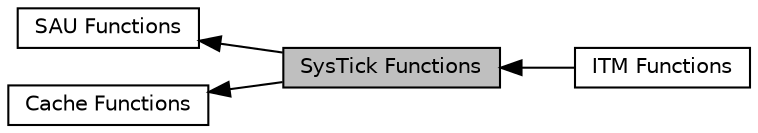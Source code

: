 digraph "SysTick Functions"
{
  edge [fontname="Helvetica",fontsize="10",labelfontname="Helvetica",labelfontsize="10"];
  node [fontname="Helvetica",fontsize="10",shape=box];
  rankdir=LR;
  Node2 [label="SAU Functions",height=0.2,width=0.4,color="black", fillcolor="white", style="filled",URL="$group___c_m_s_i_s___core___s_a_u_functions.html",tooltip="Functions that configure the SAU."];
  Node4 [label="ITM Functions",height=0.2,width=0.4,color="black", fillcolor="white", style="filled",URL="$group___c_m_s_i_s__core___debug_functions.html",tooltip="Functions that access the ITM debug interface."];
  Node3 [label="Cache Functions",height=0.2,width=0.4,color="black", fillcolor="white", style="filled",URL="$group___c_m_s_i_s___core___cache_functions.html",tooltip="Functions that configure Instruction and Data cache."];
  Node1 [label="SysTick Functions",height=0.2,width=0.4,color="black", fillcolor="grey75", style="filled", fontcolor="black",tooltip="Functions that configure the System."];
  Node2->Node1 [shape=plaintext, dir="back", style="solid"];
  Node3->Node1 [shape=plaintext, dir="back", style="solid"];
  Node1->Node4 [shape=plaintext, dir="back", style="solid"];
}
